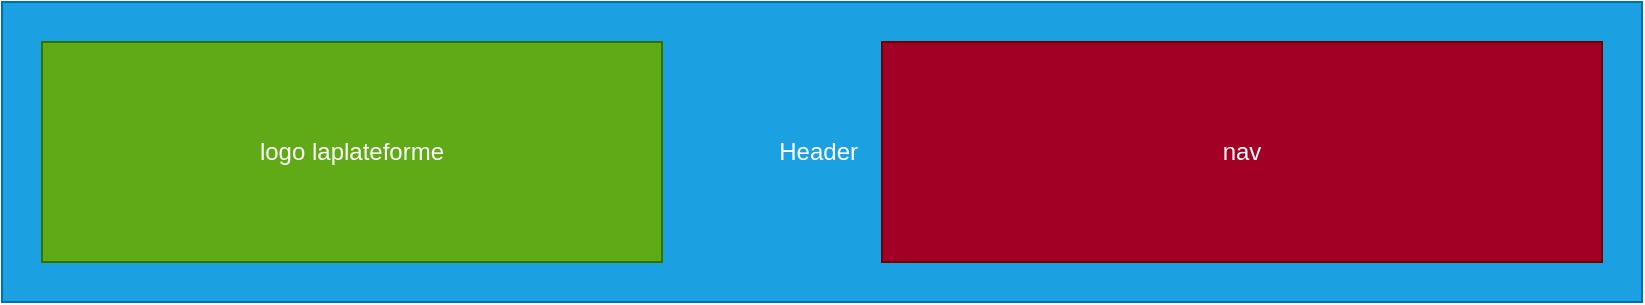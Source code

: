 <mxfile>
    <diagram id="EgdgEUtajZPawUtZQ0I8" name="Page-1">
        <mxGraphModel dx="865" dy="418" grid="1" gridSize="10" guides="1" tooltips="1" connect="1" arrows="1" fold="1" page="1" pageScale="1" pageWidth="827" pageHeight="1169" math="0" shadow="0">
            <root>
                <mxCell id="0"/>
                <mxCell id="1" parent="0"/>
                <mxCell id="5" value="Header&amp;nbsp;" style="rounded=0;whiteSpace=wrap;html=1;fillColor=#1ba1e2;fontColor=#ffffff;strokeColor=#006EAF;" vertex="1" parent="1">
                    <mxGeometry width="820" height="150" as="geometry"/>
                </mxCell>
                <mxCell id="6" value="logo laplateforme" style="rounded=0;whiteSpace=wrap;html=1;fillColor=#60a917;fontColor=#ffffff;strokeColor=#2D7600;" vertex="1" parent="1">
                    <mxGeometry x="20" y="20" width="310" height="110" as="geometry"/>
                </mxCell>
                <mxCell id="7" value="nav" style="rounded=0;whiteSpace=wrap;html=1;fillColor=#a20025;fontColor=#ffffff;strokeColor=#6F0000;" vertex="1" parent="1">
                    <mxGeometry x="440" y="20" width="360" height="110" as="geometry"/>
                </mxCell>
            </root>
        </mxGraphModel>
    </diagram>
</mxfile>
